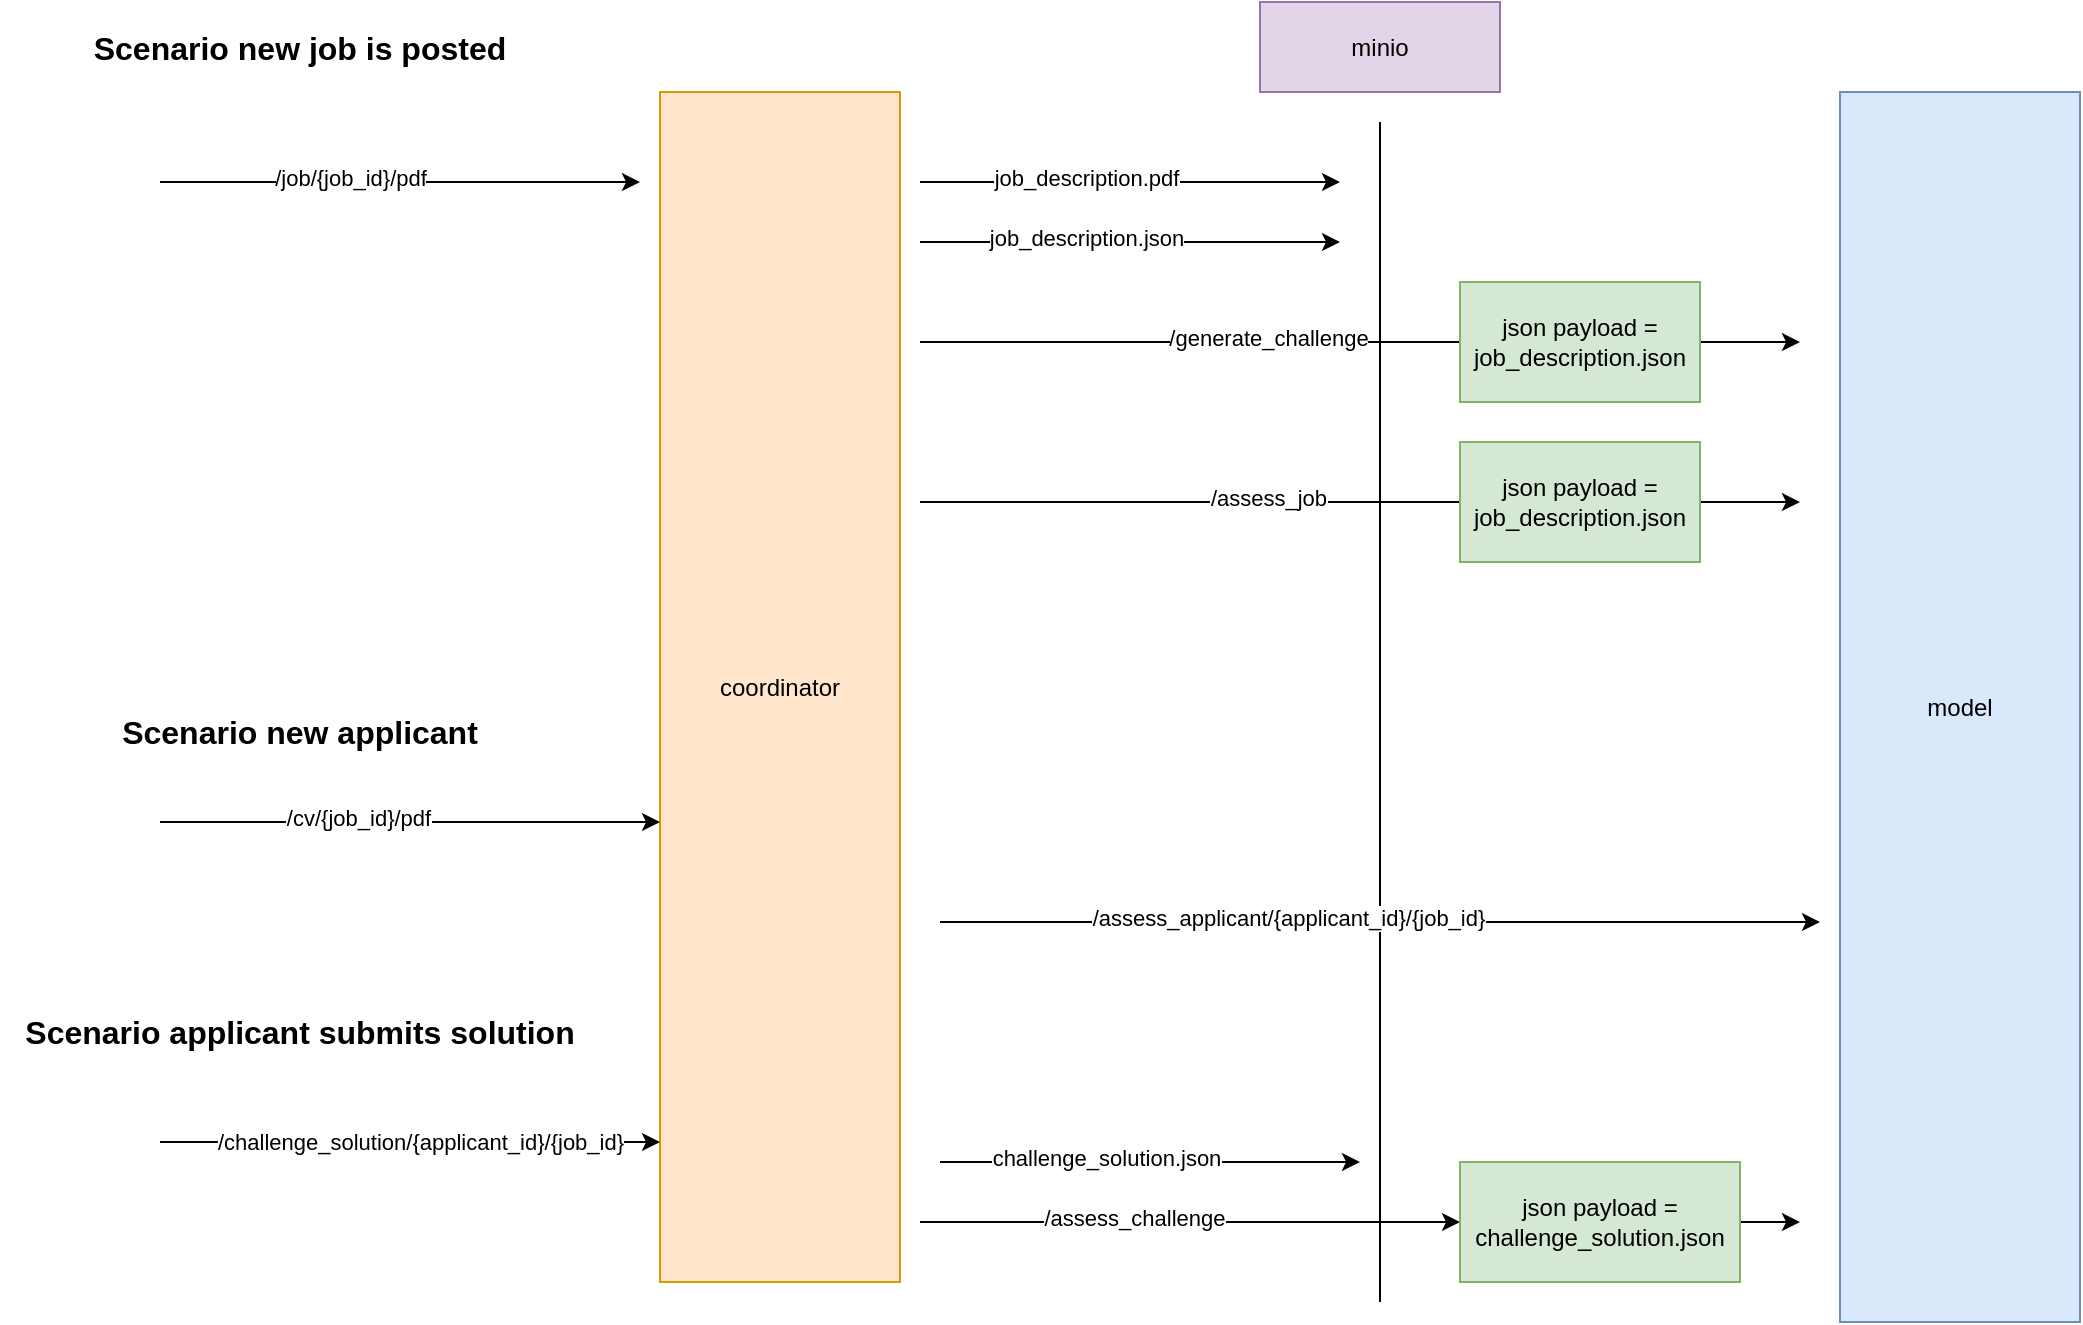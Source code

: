 <mxfile version="24.7.17">
  <diagram name="Seite-1" id="Rn7mLwtrPnu9OYokQ-BP">
    <mxGraphModel dx="2257" dy="808" grid="1" gridSize="10" guides="1" tooltips="1" connect="1" arrows="1" fold="1" page="1" pageScale="1" pageWidth="827" pageHeight="1169" math="0" shadow="0">
      <root>
        <mxCell id="0" />
        <mxCell id="1" parent="0" />
        <mxCell id="uwphgfuya2pAvnxVBchY-1" value="coordinator" style="rounded=0;whiteSpace=wrap;html=1;fillColor=#ffe6cc;strokeColor=#d79b00;" vertex="1" parent="1">
          <mxGeometry x="40" y="145" width="120" height="595" as="geometry" />
        </mxCell>
        <mxCell id="uwphgfuya2pAvnxVBchY-2" value="model" style="rounded=0;whiteSpace=wrap;html=1;fillColor=#dae8fc;strokeColor=#6c8ebf;" vertex="1" parent="1">
          <mxGeometry x="630" y="145" width="120" height="615" as="geometry" />
        </mxCell>
        <mxCell id="uwphgfuya2pAvnxVBchY-3" value="" style="endArrow=classic;html=1;rounded=0;" edge="1" parent="1">
          <mxGeometry width="50" height="50" relative="1" as="geometry">
            <mxPoint x="-210" y="190" as="sourcePoint" />
            <mxPoint x="30" y="190" as="targetPoint" />
          </mxGeometry>
        </mxCell>
        <mxCell id="uwphgfuya2pAvnxVBchY-4" value="/job/{job_id}/pdf" style="edgeLabel;html=1;align=center;verticalAlign=middle;resizable=0;points=[];" vertex="1" connectable="0" parent="uwphgfuya2pAvnxVBchY-3">
          <mxGeometry x="-0.21" y="2" relative="1" as="geometry">
            <mxPoint as="offset" />
          </mxGeometry>
        </mxCell>
        <mxCell id="uwphgfuya2pAvnxVBchY-5" value="minio" style="rounded=0;whiteSpace=wrap;html=1;fillColor=#e1d5e7;strokeColor=#9673a6;" vertex="1" parent="1">
          <mxGeometry x="340" y="100" width="120" height="45" as="geometry" />
        </mxCell>
        <mxCell id="uwphgfuya2pAvnxVBchY-6" value="" style="endArrow=none;html=1;rounded=0;" edge="1" parent="1">
          <mxGeometry width="50" height="50" relative="1" as="geometry">
            <mxPoint x="400" y="750" as="sourcePoint" />
            <mxPoint x="400" y="160" as="targetPoint" />
          </mxGeometry>
        </mxCell>
        <mxCell id="uwphgfuya2pAvnxVBchY-7" value="" style="endArrow=classic;html=1;rounded=0;" edge="1" parent="1">
          <mxGeometry width="50" height="50" relative="1" as="geometry">
            <mxPoint x="170" y="190" as="sourcePoint" />
            <mxPoint x="380" y="190" as="targetPoint" />
          </mxGeometry>
        </mxCell>
        <mxCell id="uwphgfuya2pAvnxVBchY-8" value="job_description.pdf" style="edgeLabel;html=1;align=center;verticalAlign=middle;resizable=0;points=[];" vertex="1" connectable="0" parent="uwphgfuya2pAvnxVBchY-7">
          <mxGeometry x="-0.21" y="2" relative="1" as="geometry">
            <mxPoint as="offset" />
          </mxGeometry>
        </mxCell>
        <mxCell id="uwphgfuya2pAvnxVBchY-9" value="" style="endArrow=classic;html=1;rounded=0;" edge="1" parent="1">
          <mxGeometry width="50" height="50" relative="1" as="geometry">
            <mxPoint x="170" y="220" as="sourcePoint" />
            <mxPoint x="380" y="220" as="targetPoint" />
          </mxGeometry>
        </mxCell>
        <mxCell id="uwphgfuya2pAvnxVBchY-10" value="job_description.json" style="edgeLabel;html=1;align=center;verticalAlign=middle;resizable=0;points=[];" vertex="1" connectable="0" parent="uwphgfuya2pAvnxVBchY-9">
          <mxGeometry x="-0.21" y="2" relative="1" as="geometry">
            <mxPoint as="offset" />
          </mxGeometry>
        </mxCell>
        <mxCell id="uwphgfuya2pAvnxVBchY-12" value="" style="endArrow=classic;html=1;rounded=0;" edge="1" parent="1">
          <mxGeometry width="50" height="50" relative="1" as="geometry">
            <mxPoint x="170" y="270" as="sourcePoint" />
            <mxPoint x="610" y="270" as="targetPoint" />
          </mxGeometry>
        </mxCell>
        <mxCell id="uwphgfuya2pAvnxVBchY-13" value="/generate_challenge" style="edgeLabel;html=1;align=center;verticalAlign=middle;resizable=0;points=[];" vertex="1" connectable="0" parent="uwphgfuya2pAvnxVBchY-12">
          <mxGeometry x="-0.21" y="2" relative="1" as="geometry">
            <mxPoint as="offset" />
          </mxGeometry>
        </mxCell>
        <mxCell id="uwphgfuya2pAvnxVBchY-14" value="json payload = job_description.json" style="rounded=0;whiteSpace=wrap;html=1;fillColor=#d5e8d4;strokeColor=#82b366;" vertex="1" parent="1">
          <mxGeometry x="440" y="240" width="120" height="60" as="geometry" />
        </mxCell>
        <mxCell id="uwphgfuya2pAvnxVBchY-15" value="" style="endArrow=classic;html=1;rounded=0;" edge="1" parent="1">
          <mxGeometry width="50" height="50" relative="1" as="geometry">
            <mxPoint x="170" y="350" as="sourcePoint" />
            <mxPoint x="610" y="350" as="targetPoint" />
          </mxGeometry>
        </mxCell>
        <mxCell id="uwphgfuya2pAvnxVBchY-16" value="/assess_job" style="edgeLabel;html=1;align=center;verticalAlign=middle;resizable=0;points=[];" vertex="1" connectable="0" parent="uwphgfuya2pAvnxVBchY-15">
          <mxGeometry x="-0.21" y="2" relative="1" as="geometry">
            <mxPoint as="offset" />
          </mxGeometry>
        </mxCell>
        <mxCell id="uwphgfuya2pAvnxVBchY-17" value="json payload = job_description.json" style="rounded=0;whiteSpace=wrap;html=1;fillColor=#d5e8d4;strokeColor=#82b366;" vertex="1" parent="1">
          <mxGeometry x="440" y="320" width="120" height="60" as="geometry" />
        </mxCell>
        <mxCell id="uwphgfuya2pAvnxVBchY-18" value="" style="endArrow=classic;html=1;rounded=0;" edge="1" parent="1">
          <mxGeometry width="50" height="50" relative="1" as="geometry">
            <mxPoint x="180" y="560" as="sourcePoint" />
            <mxPoint x="620" y="560" as="targetPoint" />
          </mxGeometry>
        </mxCell>
        <mxCell id="uwphgfuya2pAvnxVBchY-19" value="/assess_applicant/{applicant_id}/{job_id}" style="edgeLabel;html=1;align=center;verticalAlign=middle;resizable=0;points=[];" vertex="1" connectable="0" parent="uwphgfuya2pAvnxVBchY-18">
          <mxGeometry x="-0.21" y="2" relative="1" as="geometry">
            <mxPoint as="offset" />
          </mxGeometry>
        </mxCell>
        <mxCell id="uwphgfuya2pAvnxVBchY-21" value="" style="endArrow=classic;html=1;rounded=0;" edge="1" parent="1">
          <mxGeometry width="50" height="50" relative="1" as="geometry">
            <mxPoint x="-210" y="510" as="sourcePoint" />
            <mxPoint x="40" y="510" as="targetPoint" />
          </mxGeometry>
        </mxCell>
        <mxCell id="uwphgfuya2pAvnxVBchY-22" value="/cv/{job_id}/pdf" style="edgeLabel;html=1;align=center;verticalAlign=middle;resizable=0;points=[];" vertex="1" connectable="0" parent="uwphgfuya2pAvnxVBchY-21">
          <mxGeometry x="-0.21" y="2" relative="1" as="geometry">
            <mxPoint as="offset" />
          </mxGeometry>
        </mxCell>
        <mxCell id="uwphgfuya2pAvnxVBchY-23" value="" style="endArrow=classic;html=1;rounded=0;" edge="1" parent="1">
          <mxGeometry width="50" height="50" relative="1" as="geometry">
            <mxPoint x="-210" y="670" as="sourcePoint" />
            <mxPoint x="40" y="670" as="targetPoint" />
          </mxGeometry>
        </mxCell>
        <mxCell id="uwphgfuya2pAvnxVBchY-24" value="/challenge_solution/{applicant_id}/{job_id}" style="edgeLabel;html=1;align=center;verticalAlign=middle;resizable=0;points=[];" vertex="1" connectable="0" parent="uwphgfuya2pAvnxVBchY-23">
          <mxGeometry x="-0.21" y="2" relative="1" as="geometry">
            <mxPoint x="31" y="2" as="offset" />
          </mxGeometry>
        </mxCell>
        <mxCell id="uwphgfuya2pAvnxVBchY-25" value="" style="endArrow=classic;html=1;rounded=0;" edge="1" parent="1" source="uwphgfuya2pAvnxVBchY-28">
          <mxGeometry width="50" height="50" relative="1" as="geometry">
            <mxPoint x="170" y="700" as="sourcePoint" />
            <mxPoint x="610" y="710" as="targetPoint" />
          </mxGeometry>
        </mxCell>
        <mxCell id="uwphgfuya2pAvnxVBchY-29" value="" style="endArrow=classic;html=1;rounded=0;" edge="1" parent="1">
          <mxGeometry width="50" height="50" relative="1" as="geometry">
            <mxPoint x="170" y="710" as="sourcePoint" />
            <mxPoint x="440" y="710" as="targetPoint" />
          </mxGeometry>
        </mxCell>
        <mxCell id="uwphgfuya2pAvnxVBchY-30" value="/assess_challenge" style="edgeLabel;html=1;align=center;verticalAlign=middle;resizable=0;points=[];" vertex="1" connectable="0" parent="uwphgfuya2pAvnxVBchY-29">
          <mxGeometry x="-0.21" y="2" relative="1" as="geometry">
            <mxPoint as="offset" />
          </mxGeometry>
        </mxCell>
        <mxCell id="uwphgfuya2pAvnxVBchY-28" value="&lt;div&gt;json payload = challenge_solution.json&lt;/div&gt;" style="rounded=0;whiteSpace=wrap;html=1;fillColor=#d5e8d4;strokeColor=#82b366;" vertex="1" parent="1">
          <mxGeometry x="440" y="680" width="140" height="60" as="geometry" />
        </mxCell>
        <mxCell id="uwphgfuya2pAvnxVBchY-31" value="" style="endArrow=classic;html=1;rounded=0;" edge="1" parent="1">
          <mxGeometry width="50" height="50" relative="1" as="geometry">
            <mxPoint x="180" y="680" as="sourcePoint" />
            <mxPoint x="390" y="680" as="targetPoint" />
          </mxGeometry>
        </mxCell>
        <mxCell id="uwphgfuya2pAvnxVBchY-32" value="challenge_solution.json" style="edgeLabel;html=1;align=center;verticalAlign=middle;resizable=0;points=[];" vertex="1" connectable="0" parent="uwphgfuya2pAvnxVBchY-31">
          <mxGeometry x="-0.21" y="2" relative="1" as="geometry">
            <mxPoint as="offset" />
          </mxGeometry>
        </mxCell>
        <mxCell id="uwphgfuya2pAvnxVBchY-33" value="Scenario new job is posted" style="text;html=1;align=center;verticalAlign=middle;whiteSpace=wrap;rounded=0;fontSize=16;fontStyle=1" vertex="1" parent="1">
          <mxGeometry x="-290" y="107.5" width="300" height="30" as="geometry" />
        </mxCell>
        <mxCell id="uwphgfuya2pAvnxVBchY-34" value="Scenario new applicant" style="text;html=1;align=center;verticalAlign=middle;whiteSpace=wrap;rounded=0;fontSize=16;fontStyle=1" vertex="1" parent="1">
          <mxGeometry x="-290" y="450" width="300" height="30" as="geometry" />
        </mxCell>
        <mxCell id="uwphgfuya2pAvnxVBchY-35" value="Scenario applicant submits solution" style="text;html=1;align=center;verticalAlign=middle;whiteSpace=wrap;rounded=0;fontSize=16;fontStyle=1" vertex="1" parent="1">
          <mxGeometry x="-290" y="600" width="300" height="30" as="geometry" />
        </mxCell>
      </root>
    </mxGraphModel>
  </diagram>
</mxfile>
